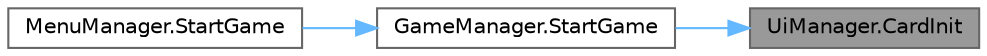 digraph "UiManager.CardInit"
{
 // LATEX_PDF_SIZE
  bgcolor="transparent";
  edge [fontname=Helvetica,fontsize=10,labelfontname=Helvetica,labelfontsize=10];
  node [fontname=Helvetica,fontsize=10,shape=box,height=0.2,width=0.4];
  rankdir="RL";
  Node1 [id="Node000001",label="UiManager.CardInit",height=0.2,width=0.4,color="gray40", fillcolor="grey60", style="filled", fontcolor="black",tooltip="Spawn all cards from deck."];
  Node1 -> Node2 [id="edge3_Node000001_Node000002",dir="back",color="steelblue1",style="solid",tooltip=" "];
  Node2 [id="Node000002",label="GameManager.StartGame",height=0.2,width=0.4,color="grey40", fillcolor="white", style="filled",URL="$class_game_manager.html#add166d1ab8af9409f2ce0ea2b695381d",tooltip=" "];
  Node2 -> Node3 [id="edge4_Node000002_Node000003",dir="back",color="steelblue1",style="solid",tooltip=" "];
  Node3 [id="Node000003",label="MenuManager.StartGame",height=0.2,width=0.4,color="grey40", fillcolor="white", style="filled",URL="$class_menu_manager.html#a01be7926bb271e098f4ef9202ced86d3",tooltip=" "];
}
